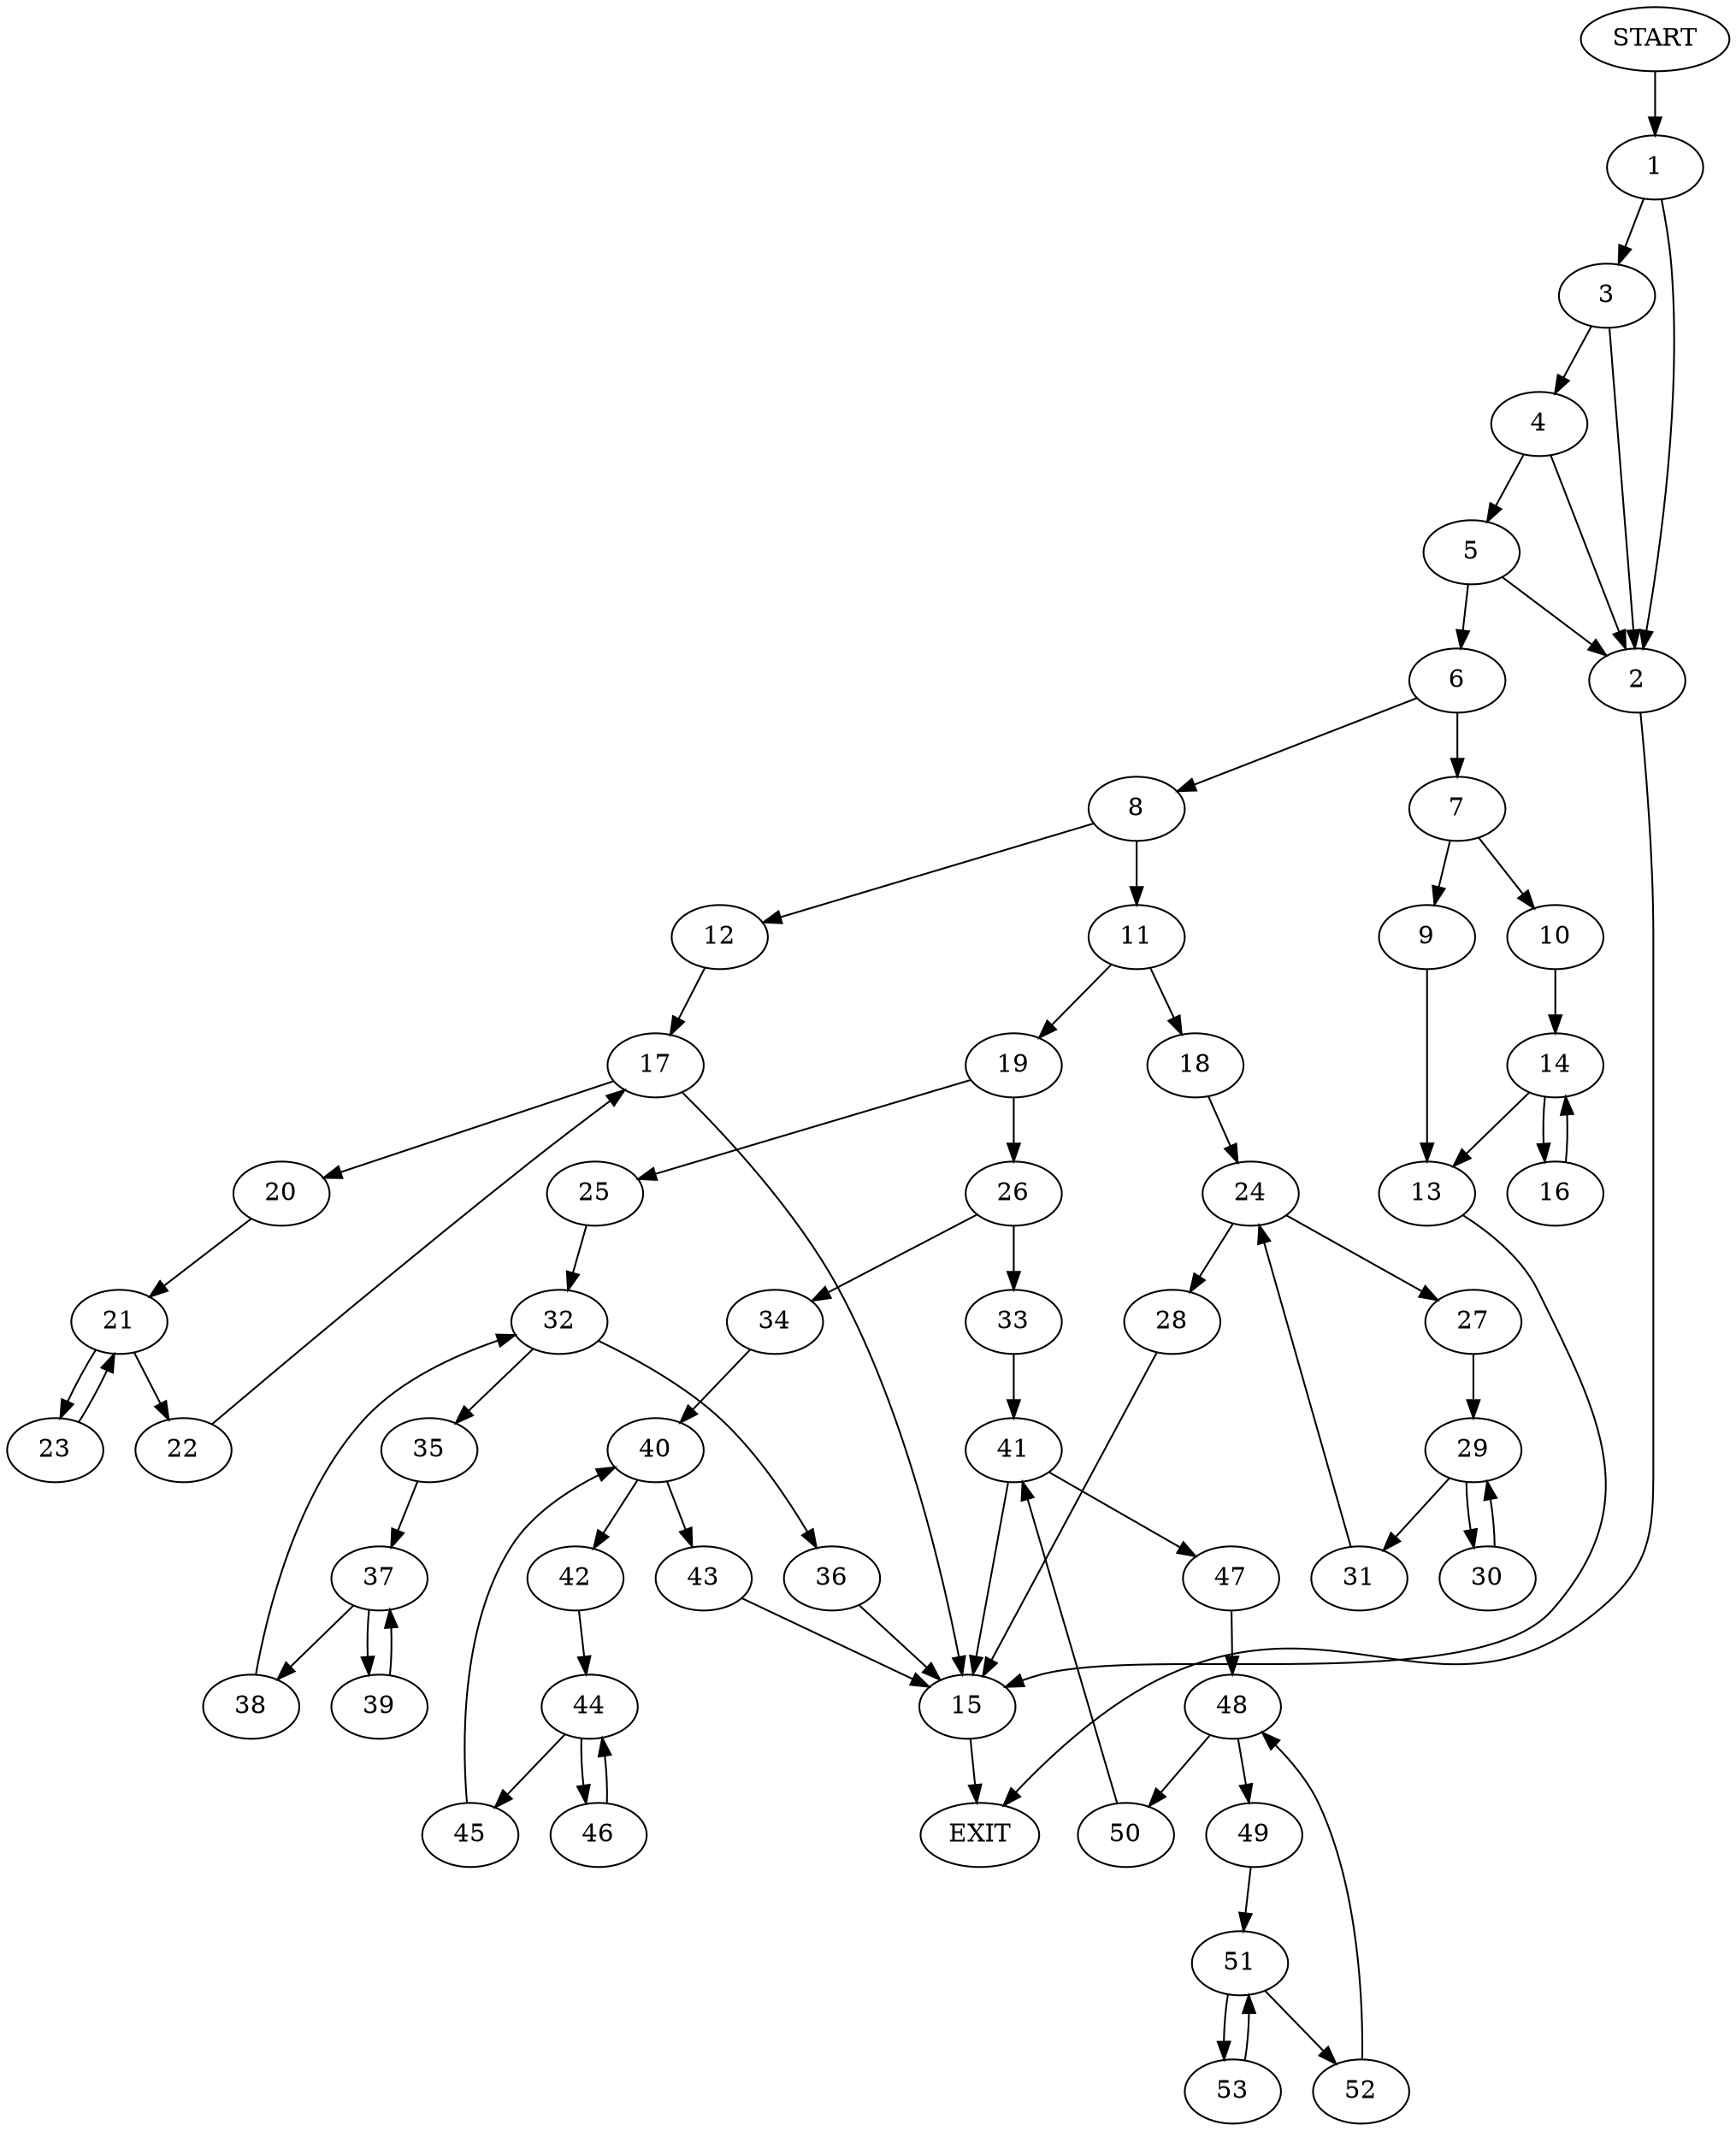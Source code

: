 digraph {
0 [label="START"]
54 [label="EXIT"]
0 -> 1
1 -> 2
1 -> 3
3 -> 4
3 -> 2
2 -> 54
4 -> 2
4 -> 5
5 -> 2
5 -> 6
6 -> 7
6 -> 8
7 -> 9
7 -> 10
8 -> 11
8 -> 12
9 -> 13
10 -> 14
13 -> 15
14 -> 16
14 -> 13
16 -> 14
15 -> 54
12 -> 17
11 -> 18
11 -> 19
17 -> 15
17 -> 20
20 -> 21
21 -> 22
21 -> 23
22 -> 17
23 -> 21
18 -> 24
19 -> 25
19 -> 26
24 -> 27
24 -> 28
27 -> 29
28 -> 15
29 -> 30
29 -> 31
30 -> 29
31 -> 24
25 -> 32
26 -> 33
26 -> 34
32 -> 35
32 -> 36
35 -> 37
36 -> 15
37 -> 38
37 -> 39
39 -> 37
38 -> 32
34 -> 40
33 -> 41
40 -> 42
40 -> 43
42 -> 44
43 -> 15
44 -> 45
44 -> 46
46 -> 44
45 -> 40
41 -> 47
41 -> 15
47 -> 48
48 -> 49
48 -> 50
50 -> 41
49 -> 51
51 -> 52
51 -> 53
52 -> 48
53 -> 51
}
